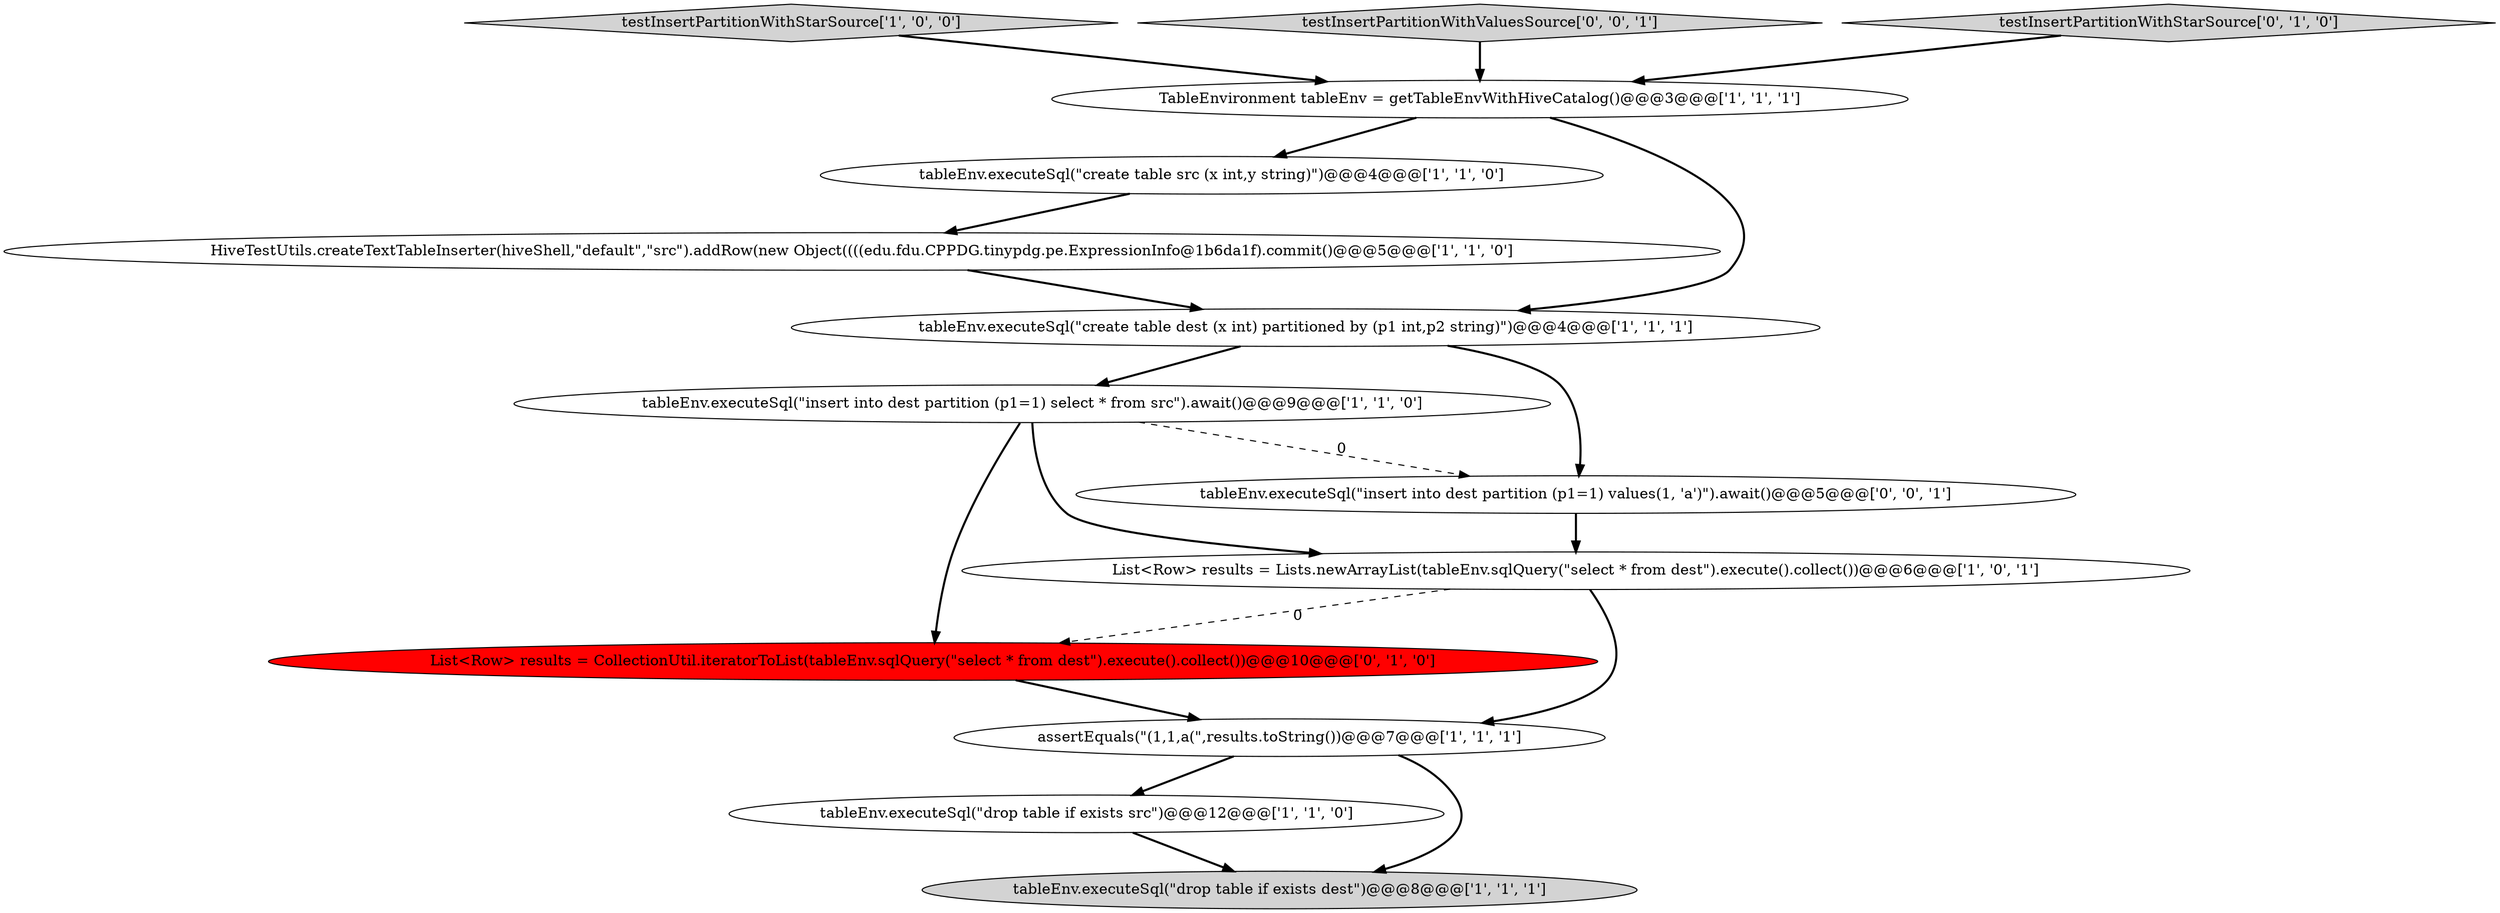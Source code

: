 digraph {
0 [style = filled, label = "tableEnv.executeSql(\"create table src (x int,y string)\")@@@4@@@['1', '1', '0']", fillcolor = white, shape = ellipse image = "AAA0AAABBB1BBB"];
9 [style = filled, label = "tableEnv.executeSql(\"drop table if exists src\")@@@12@@@['1', '1', '0']", fillcolor = white, shape = ellipse image = "AAA0AAABBB1BBB"];
3 [style = filled, label = "List<Row> results = Lists.newArrayList(tableEnv.sqlQuery(\"select * from dest\").execute().collect())@@@6@@@['1', '0', '1']", fillcolor = white, shape = ellipse image = "AAA0AAABBB1BBB"];
6 [style = filled, label = "tableEnv.executeSql(\"create table dest (x int) partitioned by (p1 int,p2 string)\")@@@4@@@['1', '1', '1']", fillcolor = white, shape = ellipse image = "AAA0AAABBB1BBB"];
10 [style = filled, label = "List<Row> results = CollectionUtil.iteratorToList(tableEnv.sqlQuery(\"select * from dest\").execute().collect())@@@10@@@['0', '1', '0']", fillcolor = red, shape = ellipse image = "AAA1AAABBB2BBB"];
2 [style = filled, label = "tableEnv.executeSql(\"insert into dest partition (p1=1) select * from src\").await()@@@9@@@['1', '1', '0']", fillcolor = white, shape = ellipse image = "AAA0AAABBB1BBB"];
1 [style = filled, label = "HiveTestUtils.createTextTableInserter(hiveShell,\"default\",\"src\").addRow(new Object((((edu.fdu.CPPDG.tinypdg.pe.ExpressionInfo@1b6da1f).commit()@@@5@@@['1', '1', '0']", fillcolor = white, shape = ellipse image = "AAA0AAABBB1BBB"];
12 [style = filled, label = "tableEnv.executeSql(\"insert into dest partition (p1=1) values(1, 'a')\").await()@@@5@@@['0', '0', '1']", fillcolor = white, shape = ellipse image = "AAA0AAABBB3BBB"];
7 [style = filled, label = "tableEnv.executeSql(\"drop table if exists dest\")@@@8@@@['1', '1', '1']", fillcolor = lightgray, shape = ellipse image = "AAA0AAABBB1BBB"];
4 [style = filled, label = "assertEquals(\"(1,1,a(\",results.toString())@@@7@@@['1', '1', '1']", fillcolor = white, shape = ellipse image = "AAA0AAABBB1BBB"];
8 [style = filled, label = "testInsertPartitionWithStarSource['1', '0', '0']", fillcolor = lightgray, shape = diamond image = "AAA0AAABBB1BBB"];
13 [style = filled, label = "testInsertPartitionWithValuesSource['0', '0', '1']", fillcolor = lightgray, shape = diamond image = "AAA0AAABBB3BBB"];
5 [style = filled, label = "TableEnvironment tableEnv = getTableEnvWithHiveCatalog()@@@3@@@['1', '1', '1']", fillcolor = white, shape = ellipse image = "AAA0AAABBB1BBB"];
11 [style = filled, label = "testInsertPartitionWithStarSource['0', '1', '0']", fillcolor = lightgray, shape = diamond image = "AAA0AAABBB2BBB"];
4->9 [style = bold, label=""];
13->5 [style = bold, label=""];
2->12 [style = dashed, label="0"];
11->5 [style = bold, label=""];
12->3 [style = bold, label=""];
1->6 [style = bold, label=""];
3->10 [style = dashed, label="0"];
5->6 [style = bold, label=""];
8->5 [style = bold, label=""];
5->0 [style = bold, label=""];
9->7 [style = bold, label=""];
2->10 [style = bold, label=""];
3->4 [style = bold, label=""];
0->1 [style = bold, label=""];
6->12 [style = bold, label=""];
4->7 [style = bold, label=""];
2->3 [style = bold, label=""];
6->2 [style = bold, label=""];
10->4 [style = bold, label=""];
}
